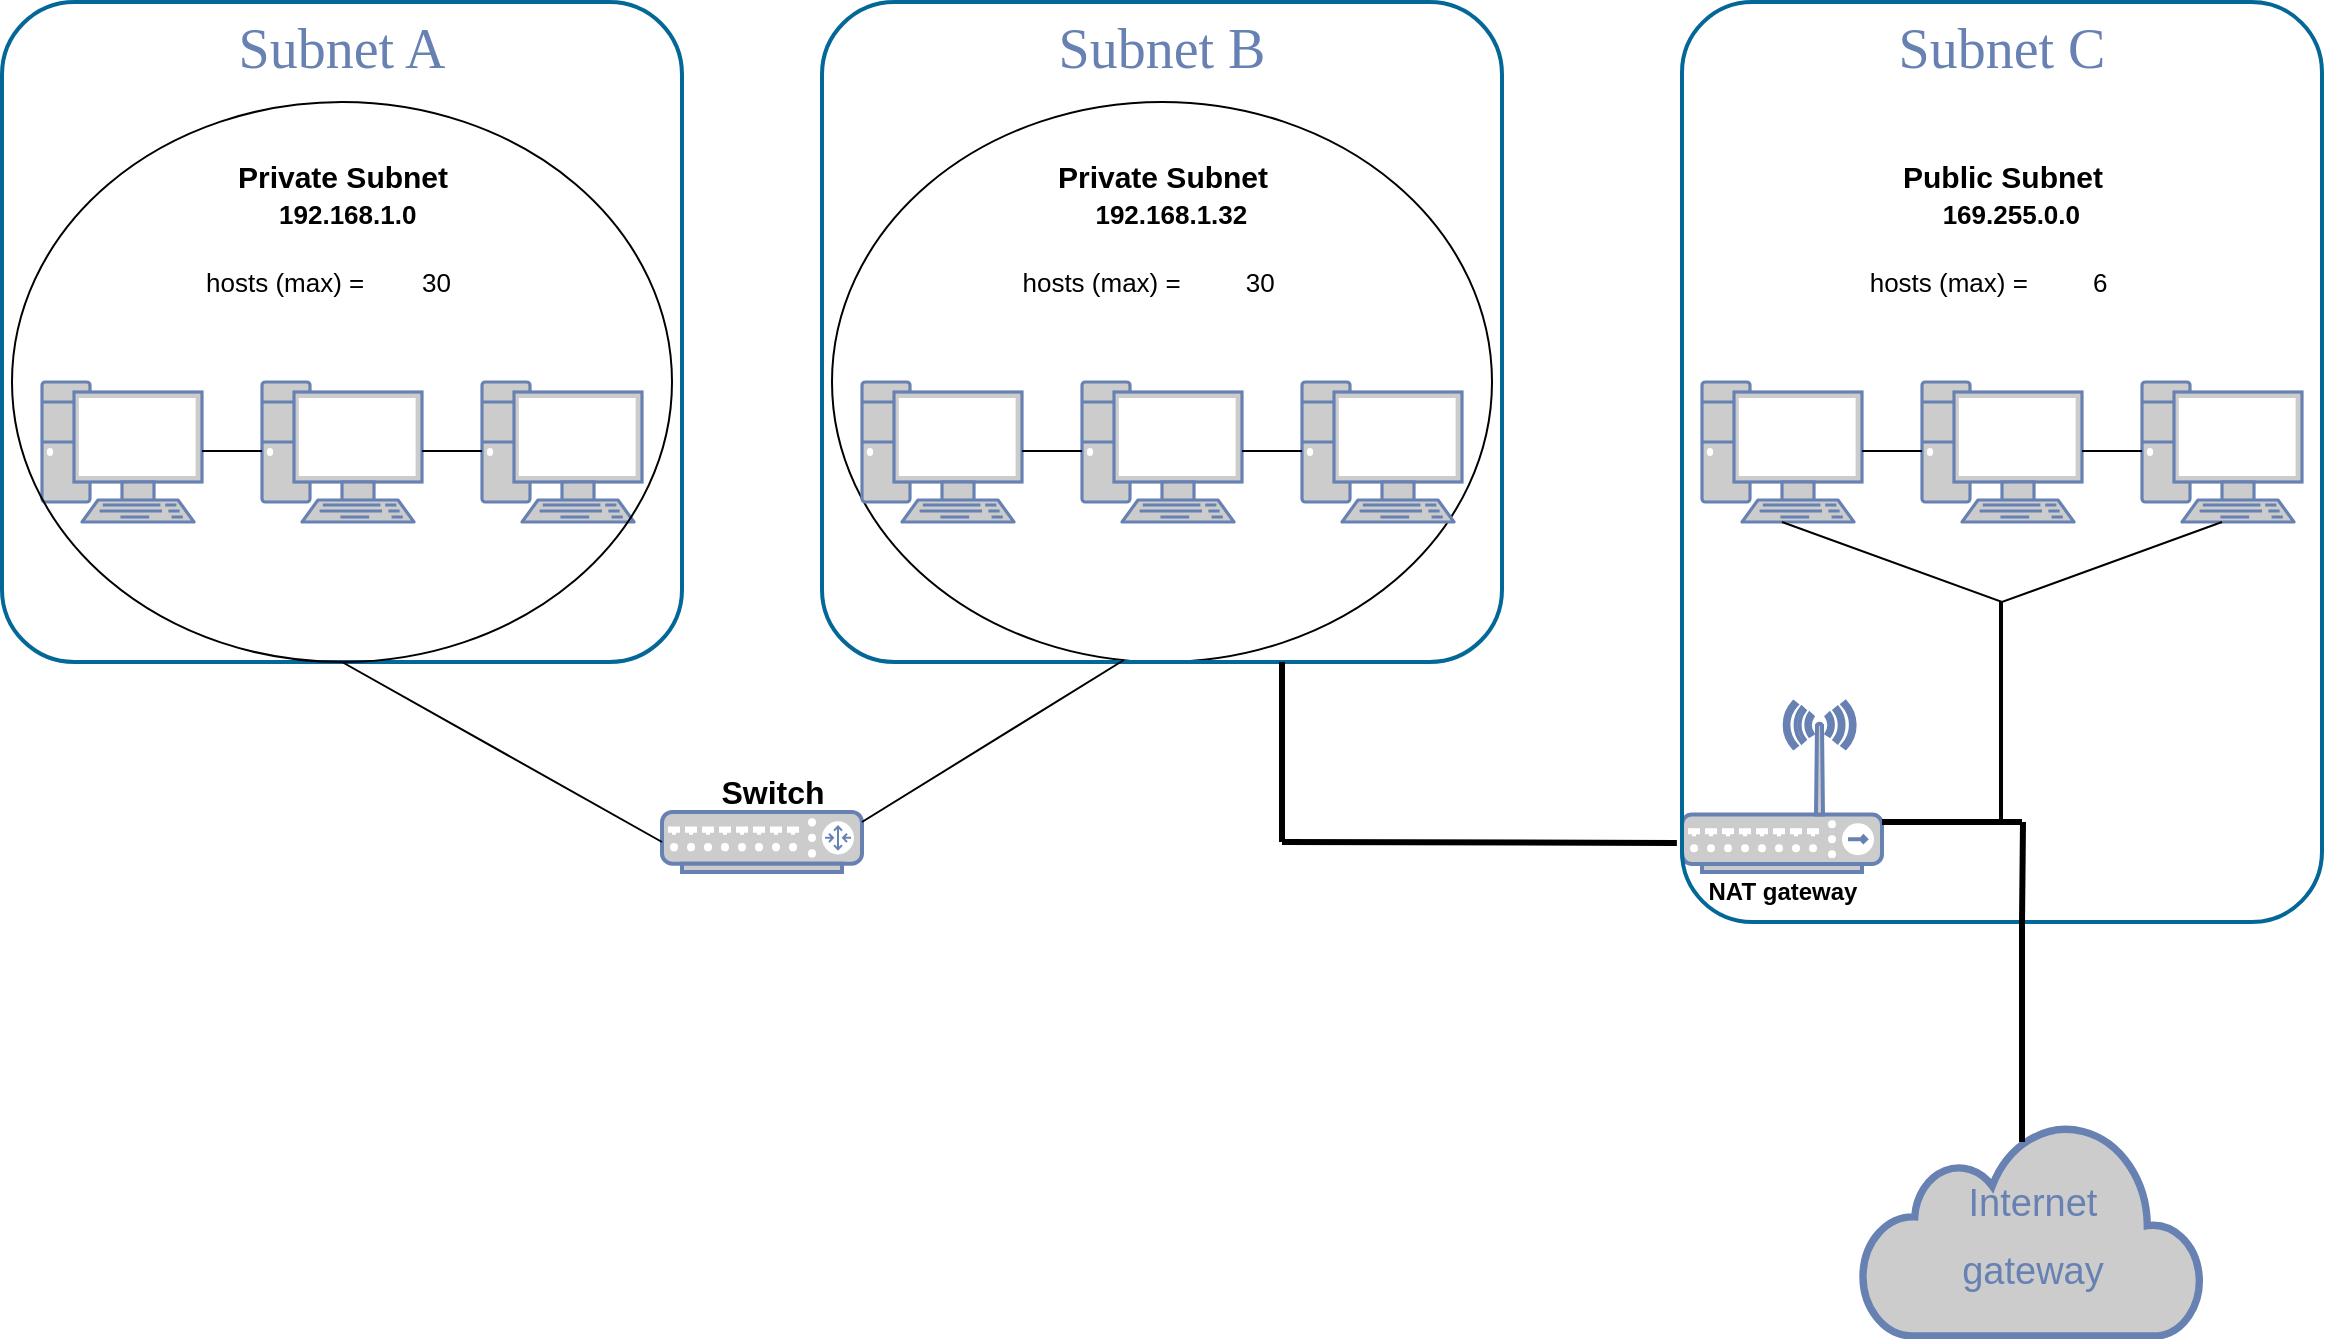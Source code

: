 <mxfile version="21.4.0" type="device" pages="2">
  <diagram name="Page-1" id="bfe91b75-5d2c-26a0-9c1d-138518896778">
    <mxGraphModel dx="1194" dy="758" grid="1" gridSize="10" guides="1" tooltips="1" connect="1" arrows="1" fold="1" page="1" pageScale="1" pageWidth="1100" pageHeight="850" background="none" math="0" shadow="0">
      <root>
        <mxCell id="0" />
        <mxCell id="1" parent="0" />
        <mxCell id="7c3789c024ecab99-78" value="Subnet A" style="rounded=1;whiteSpace=wrap;html=1;shadow=0;comic=0;strokeColor=#036897;strokeWidth=2;fillColor=none;fontFamily=Verdana;fontSize=28;fontColor=#6881B3;align=center;arcSize=11;verticalAlign=top;" parent="1" vertex="1">
          <mxGeometry x="40" y="20" width="340" height="330" as="geometry" />
        </mxCell>
        <mxCell id="7c3789c024ecab99-10" value="" style="fontColor=#0066CC;verticalAlign=top;verticalLabelPosition=bottom;labelPosition=center;align=center;html=1;fillColor=#CCCCCC;strokeColor=#6881B3;gradientColor=none;gradientDirection=north;strokeWidth=2;shape=mxgraph.networks.router;rounded=0;shadow=0;comic=0;" parent="1" vertex="1">
          <mxGeometry x="370" y="425" width="100" height="30" as="geometry" />
        </mxCell>
        <mxCell id="7c3789c024ecab99-53" value="&lt;font style=&quot;font-size: 19px;&quot;&gt;Internet&lt;br&gt;gateway&lt;/font&gt;" style="html=1;fillColor=#CCCCCC;strokeColor=#6881B3;gradientColor=none;gradientDirection=north;strokeWidth=2;shape=mxgraph.networks.cloud;fontColor=#6881B3;rounded=0;shadow=0;comic=0;align=center;fontSize=28;" parent="1" vertex="1">
          <mxGeometry x="970" y="580" width="170" height="107" as="geometry" />
        </mxCell>
        <mxCell id="7c3789c024ecab99-67" value="" style="fontColor=#0066CC;verticalAlign=top;verticalLabelPosition=bottom;labelPosition=center;align=center;html=1;fillColor=#CCCCCC;strokeColor=#6881B3;gradientColor=none;gradientDirection=north;strokeWidth=2;shape=mxgraph.networks.wireless_hub;rounded=0;shadow=0;comic=0;" parent="1" vertex="1">
          <mxGeometry x="880.0" y="370.002" width="100" height="85" as="geometry" />
        </mxCell>
        <mxCell id="yAk981qF_AMCbcsz0YKY-1" value="" style="fontColor=#0066CC;verticalAlign=top;verticalLabelPosition=bottom;labelPosition=center;align=center;html=1;fillColor=#CCCCCC;strokeColor=#6881B3;gradientColor=none;gradientDirection=north;strokeWidth=2;shape=mxgraph.networks.pc;rounded=0;shadow=0;comic=0;" vertex="1" parent="1">
          <mxGeometry x="60" y="210" width="80" height="70" as="geometry" />
        </mxCell>
        <mxCell id="yAk981qF_AMCbcsz0YKY-6" value="&lt;div style=&quot;font-size: 15px;&quot;&gt;&lt;b style=&quot;&quot;&gt;&lt;span style=&quot;&quot;&gt;Private Subnet&lt;/span&gt;&lt;br&gt;&lt;font style=&quot;font-size: 15px;&quot;&gt;&amp;nbsp; &lt;/font&gt;&lt;/b&gt;&lt;font style=&quot;font-size: 13px;&quot;&gt;&lt;b style=&quot;background-color: initial;&quot;&gt;&lt;font style=&quot;font-size: 13px;&quot;&gt;192.168.1.0&lt;/font&gt;&lt;/b&gt;&lt;b style=&quot;background-color: initial;&quot;&gt;&lt;font style=&quot;font-size: 13px;&quot;&gt;&amp;nbsp;&lt;/font&gt;&lt;/b&gt;&lt;/font&gt;&lt;/div&gt;&lt;div style=&quot;font-size: 15px;&quot;&gt;&lt;font style=&quot;font-size: 13px;&quot;&gt;&lt;b style=&quot;background-color: initial;&quot;&gt;&lt;font style=&quot;font-size: 13px;&quot;&gt;&lt;br&gt;&lt;/font&gt;&lt;/b&gt;&lt;/font&gt;&lt;/div&gt;&lt;div style=&quot;font-size: 13px;&quot;&gt;&lt;span style=&quot;&quot;&gt;hosts (max) =&amp;nbsp; &lt;span style=&quot;&quot;&gt;&lt;span style=&quot;white-space: pre;&quot;&gt;&amp;nbsp;&amp;nbsp;&amp;nbsp;   &lt;/span&gt;&lt;/span&gt;30&amp;nbsp; &lt;span style=&quot;&quot;&gt;&lt;span style=&quot;white-space: pre;&quot;&gt;&amp;nbsp;&amp;nbsp;&lt;/span&gt;&lt;/span&gt;&lt;/span&gt;&lt;/div&gt;&lt;div&gt;&lt;span style=&quot;&quot;&gt;&lt;span style=&quot;&quot;&gt;&lt;span style=&quot;white-space: pre;&quot;&gt;&amp;nbsp;&amp;nbsp;&amp;nbsp;&amp;nbsp;     &lt;/span&gt;&lt;/span&gt;&lt;/span&gt;&lt;/div&gt;" style="text;html=1;align=center;verticalAlign=middle;resizable=0;points=[];autosize=1;strokeColor=none;fillColor=none;" vertex="1" parent="1">
          <mxGeometry x="130" y="90" width="160" height="100" as="geometry" />
        </mxCell>
        <mxCell id="yAk981qF_AMCbcsz0YKY-7" value="" style="fontColor=#0066CC;verticalAlign=top;verticalLabelPosition=bottom;labelPosition=center;align=center;html=1;fillColor=#CCCCCC;strokeColor=#6881B3;gradientColor=none;gradientDirection=north;strokeWidth=2;shape=mxgraph.networks.pc;rounded=0;shadow=0;comic=0;" vertex="1" parent="1">
          <mxGeometry x="170" y="210" width="80" height="70" as="geometry" />
        </mxCell>
        <mxCell id="yAk981qF_AMCbcsz0YKY-8" value="" style="fontColor=#0066CC;verticalAlign=top;verticalLabelPosition=bottom;labelPosition=center;align=center;html=1;fillColor=#CCCCCC;strokeColor=#6881B3;gradientColor=none;gradientDirection=north;strokeWidth=2;shape=mxgraph.networks.pc;rounded=0;shadow=0;comic=0;" vertex="1" parent="1">
          <mxGeometry x="280" y="210" width="80" height="70" as="geometry" />
        </mxCell>
        <mxCell id="yAk981qF_AMCbcsz0YKY-10" value="" style="ellipse;whiteSpace=wrap;html=1;fillColor=none;" vertex="1" parent="1">
          <mxGeometry x="455" y="70" width="330" height="280" as="geometry" />
        </mxCell>
        <mxCell id="yAk981qF_AMCbcsz0YKY-11" value="Subnet B" style="rounded=1;whiteSpace=wrap;html=1;shadow=0;comic=0;strokeColor=#036897;strokeWidth=2;fillColor=none;fontFamily=Verdana;fontSize=28;fontColor=#6881B3;align=center;arcSize=11;verticalAlign=top;" vertex="1" parent="1">
          <mxGeometry x="450" y="20" width="340" height="330" as="geometry" />
        </mxCell>
        <mxCell id="yAk981qF_AMCbcsz0YKY-12" value="" style="fontColor=#0066CC;verticalAlign=top;verticalLabelPosition=bottom;labelPosition=center;align=center;html=1;fillColor=#CCCCCC;strokeColor=#6881B3;gradientColor=none;gradientDirection=north;strokeWidth=2;shape=mxgraph.networks.pc;rounded=0;shadow=0;comic=0;" vertex="1" parent="1">
          <mxGeometry x="470" y="210" width="80" height="70" as="geometry" />
        </mxCell>
        <mxCell id="yAk981qF_AMCbcsz0YKY-13" value="&lt;div style=&quot;font-size: 15px;&quot;&gt;&lt;b style=&quot;&quot;&gt;&lt;span style=&quot;&quot;&gt;Private Subnet&lt;/span&gt;&lt;br&gt;&lt;font style=&quot;font-size: 15px;&quot;&gt;&amp;nbsp; &lt;/font&gt;&lt;/b&gt;&lt;font style=&quot;font-size: 13px;&quot;&gt;&lt;b style=&quot;background-color: initial;&quot;&gt;&lt;font style=&quot;font-size: 13px;&quot;&gt;192.168.1.32&lt;/font&gt;&lt;/b&gt;&lt;/font&gt;&lt;/div&gt;&lt;div style=&quot;font-size: 15px;&quot;&gt;&lt;font style=&quot;font-size: 13px;&quot;&gt;&lt;b style=&quot;background-color: initial;&quot;&gt;&lt;font style=&quot;font-size: 13px;&quot;&gt;&lt;br&gt;&lt;/font&gt;&lt;/b&gt;&lt;/font&gt;&lt;/div&gt;&lt;div style=&quot;font-size: 13px;&quot;&gt;&lt;span style=&quot;&quot;&gt;hosts (max) =&amp;nbsp; &lt;span style=&quot;&quot;&gt;&lt;span style=&quot;white-space: pre;&quot;&gt;&amp;nbsp;&amp;nbsp;&amp;nbsp;    &lt;/span&gt;&lt;/span&gt;30&amp;nbsp; &lt;span style=&quot;&quot;&gt;&lt;span style=&quot;white-space: pre;&quot;&gt;&amp;nbsp;&amp;nbsp;&lt;/span&gt;&lt;/span&gt;&lt;/span&gt;&lt;/div&gt;&lt;div&gt;&lt;br&gt;&lt;/div&gt;" style="text;html=1;align=center;verticalAlign=middle;resizable=0;points=[];autosize=1;strokeColor=none;fillColor=none;" vertex="1" parent="1">
          <mxGeometry x="540" y="90" width="160" height="100" as="geometry" />
        </mxCell>
        <mxCell id="yAk981qF_AMCbcsz0YKY-14" value="" style="fontColor=#0066CC;verticalAlign=top;verticalLabelPosition=bottom;labelPosition=center;align=center;html=1;fillColor=#CCCCCC;strokeColor=#6881B3;gradientColor=none;gradientDirection=north;strokeWidth=2;shape=mxgraph.networks.pc;rounded=0;shadow=0;comic=0;" vertex="1" parent="1">
          <mxGeometry x="580" y="210" width="80" height="70" as="geometry" />
        </mxCell>
        <mxCell id="yAk981qF_AMCbcsz0YKY-15" value="" style="fontColor=#0066CC;verticalAlign=top;verticalLabelPosition=bottom;labelPosition=center;align=center;html=1;fillColor=#CCCCCC;strokeColor=#6881B3;gradientColor=none;gradientDirection=north;strokeWidth=2;shape=mxgraph.networks.pc;rounded=0;shadow=0;comic=0;" vertex="1" parent="1">
          <mxGeometry x="690" y="210" width="80" height="70" as="geometry" />
        </mxCell>
        <mxCell id="yAk981qF_AMCbcsz0YKY-16" value="" style="ellipse;whiteSpace=wrap;html=1;fillColor=none;" vertex="1" parent="1">
          <mxGeometry x="45" y="70" width="330" height="280" as="geometry" />
        </mxCell>
        <mxCell id="yAk981qF_AMCbcsz0YKY-17" value="" style="endArrow=none;html=1;rounded=0;" edge="1" parent="1">
          <mxGeometry width="50" height="50" relative="1" as="geometry">
            <mxPoint x="140" y="244.5" as="sourcePoint" />
            <mxPoint x="170" y="244.5" as="targetPoint" />
          </mxGeometry>
        </mxCell>
        <mxCell id="yAk981qF_AMCbcsz0YKY-18" value="" style="endArrow=none;html=1;rounded=0;" edge="1" parent="1">
          <mxGeometry width="50" height="50" relative="1" as="geometry">
            <mxPoint x="250" y="244.5" as="sourcePoint" />
            <mxPoint x="280" y="244.5" as="targetPoint" />
          </mxGeometry>
        </mxCell>
        <mxCell id="yAk981qF_AMCbcsz0YKY-19" value="" style="endArrow=none;html=1;rounded=0;" edge="1" parent="1">
          <mxGeometry width="50" height="50" relative="1" as="geometry">
            <mxPoint x="550" y="244.5" as="sourcePoint" />
            <mxPoint x="580" y="244.5" as="targetPoint" />
          </mxGeometry>
        </mxCell>
        <mxCell id="yAk981qF_AMCbcsz0YKY-20" value="" style="endArrow=none;html=1;rounded=0;" edge="1" parent="1">
          <mxGeometry width="50" height="50" relative="1" as="geometry">
            <mxPoint x="660" y="244.5" as="sourcePoint" />
            <mxPoint x="690" y="244.5" as="targetPoint" />
          </mxGeometry>
        </mxCell>
        <mxCell id="coZjv7fubx1h6_PfU3Ql-1" value="Subnet C" style="rounded=1;whiteSpace=wrap;html=1;shadow=0;comic=0;strokeColor=#036897;strokeWidth=2;fillColor=none;fontFamily=Verdana;fontSize=28;fontColor=#6881B3;align=center;arcSize=11;verticalAlign=top;" vertex="1" parent="1">
          <mxGeometry x="880" y="20" width="320" height="460" as="geometry" />
        </mxCell>
        <mxCell id="coZjv7fubx1h6_PfU3Ql-2" value="" style="fontColor=#0066CC;verticalAlign=top;verticalLabelPosition=bottom;labelPosition=center;align=center;html=1;fillColor=#CCCCCC;strokeColor=#6881B3;gradientColor=none;gradientDirection=north;strokeWidth=2;shape=mxgraph.networks.pc;rounded=0;shadow=0;comic=0;" vertex="1" parent="1">
          <mxGeometry x="890" y="210" width="80" height="70" as="geometry" />
        </mxCell>
        <mxCell id="coZjv7fubx1h6_PfU3Ql-3" value="&lt;div style=&quot;&quot;&gt;&lt;b style=&quot;&quot;&gt;&lt;span style=&quot;font-size: 15px;&quot;&gt;Public Subnet&lt;/span&gt;&lt;br&gt;&lt;font style=&quot;font-size: 15px;&quot;&gt;&amp;nbsp; &lt;/font&gt;&lt;font style=&quot;font-size: 13px;&quot;&gt;169.255.0.0&lt;/font&gt;&lt;/b&gt;&lt;/div&gt;&lt;div style=&quot;font-size: 15px;&quot;&gt;&lt;font style=&quot;font-size: 13px;&quot;&gt;&lt;b style=&quot;background-color: initial;&quot;&gt;&lt;font style=&quot;font-size: 13px;&quot;&gt;&lt;br&gt;&lt;/font&gt;&lt;/b&gt;&lt;/font&gt;&lt;/div&gt;&lt;div style=&quot;font-size: 13px;&quot;&gt;&lt;span style=&quot;&quot;&gt;hosts (max) =&amp;nbsp; &lt;span style=&quot;&quot;&gt;&lt;span style=&quot;white-space: pre;&quot;&gt;&amp;nbsp;&amp;nbsp;&amp;nbsp;    6&lt;/span&gt;&lt;/span&gt;&amp;nbsp;&amp;nbsp;&lt;span style=&quot;&quot;&gt;&lt;span style=&quot;white-space: pre;&quot;&gt;&amp;nbsp;&amp;nbsp;&lt;/span&gt;&lt;/span&gt;&lt;/span&gt;&lt;/div&gt;&lt;div&gt;&lt;br&gt;&lt;/div&gt;" style="text;html=1;align=center;verticalAlign=middle;resizable=0;points=[];autosize=1;strokeColor=none;fillColor=none;" vertex="1" parent="1">
          <mxGeometry x="960" y="90" width="160" height="100" as="geometry" />
        </mxCell>
        <mxCell id="coZjv7fubx1h6_PfU3Ql-4" value="" style="fontColor=#0066CC;verticalAlign=top;verticalLabelPosition=bottom;labelPosition=center;align=center;html=1;fillColor=#CCCCCC;strokeColor=#6881B3;gradientColor=none;gradientDirection=north;strokeWidth=2;shape=mxgraph.networks.pc;rounded=0;shadow=0;comic=0;" vertex="1" parent="1">
          <mxGeometry x="1000" y="210" width="80" height="70" as="geometry" />
        </mxCell>
        <mxCell id="coZjv7fubx1h6_PfU3Ql-5" value="" style="fontColor=#0066CC;verticalAlign=top;verticalLabelPosition=bottom;labelPosition=center;align=center;html=1;fillColor=#CCCCCC;strokeColor=#6881B3;gradientColor=none;gradientDirection=north;strokeWidth=2;shape=mxgraph.networks.pc;rounded=0;shadow=0;comic=0;" vertex="1" parent="1">
          <mxGeometry x="1110" y="210" width="80" height="70" as="geometry" />
        </mxCell>
        <mxCell id="coZjv7fubx1h6_PfU3Ql-6" value="" style="endArrow=none;html=1;rounded=0;" edge="1" parent="1">
          <mxGeometry width="50" height="50" relative="1" as="geometry">
            <mxPoint x="970" y="244.5" as="sourcePoint" />
            <mxPoint x="1000" y="244.5" as="targetPoint" />
          </mxGeometry>
        </mxCell>
        <mxCell id="coZjv7fubx1h6_PfU3Ql-7" value="" style="endArrow=none;html=1;rounded=0;" edge="1" parent="1">
          <mxGeometry width="50" height="50" relative="1" as="geometry">
            <mxPoint x="1080" y="244.5" as="sourcePoint" />
            <mxPoint x="1110" y="244.5" as="targetPoint" />
          </mxGeometry>
        </mxCell>
        <mxCell id="coZjv7fubx1h6_PfU3Ql-8" value="&lt;b&gt;&lt;font style=&quot;font-size: 16px;&quot;&gt;Switch&lt;/font&gt;&lt;/b&gt;" style="text;html=1;align=center;verticalAlign=middle;resizable=0;points=[];autosize=1;strokeColor=none;fillColor=none;" vertex="1" parent="1">
          <mxGeometry x="385" y="400" width="80" height="30" as="geometry" />
        </mxCell>
        <mxCell id="coZjv7fubx1h6_PfU3Ql-9" value="" style="endArrow=none;html=1;rounded=0;entryX=0.444;entryY=0.997;entryDx=0;entryDy=0;entryPerimeter=0;" edge="1" parent="1" target="yAk981qF_AMCbcsz0YKY-11">
          <mxGeometry width="50" height="50" relative="1" as="geometry">
            <mxPoint x="470" y="430" as="sourcePoint" />
            <mxPoint x="520" y="380" as="targetPoint" />
          </mxGeometry>
        </mxCell>
        <mxCell id="coZjv7fubx1h6_PfU3Ql-10" value="" style="endArrow=none;html=1;rounded=0;exitX=0.5;exitY=1;exitDx=0;exitDy=0;entryX=0;entryY=0.5;entryDx=0;entryDy=0;entryPerimeter=0;" edge="1" parent="1" source="yAk981qF_AMCbcsz0YKY-16" target="7c3789c024ecab99-10">
          <mxGeometry width="50" height="50" relative="1" as="geometry">
            <mxPoint x="120" y="379" as="sourcePoint" />
            <mxPoint x="370" y="440" as="targetPoint" />
          </mxGeometry>
        </mxCell>
        <mxCell id="coZjv7fubx1h6_PfU3Ql-11" value="" style="endArrow=none;html=1;rounded=0;strokeWidth=3;exitX=-0.008;exitY=0.914;exitDx=0;exitDy=0;exitPerimeter=0;" edge="1" parent="1" source="coZjv7fubx1h6_PfU3Ql-1">
          <mxGeometry width="50" height="50" relative="1" as="geometry">
            <mxPoint x="700" y="460" as="sourcePoint" />
            <mxPoint x="680" y="440" as="targetPoint" />
          </mxGeometry>
        </mxCell>
        <mxCell id="coZjv7fubx1h6_PfU3Ql-16" value="" style="endArrow=none;html=1;rounded=0;strokeWidth=3;" edge="1" parent="1">
          <mxGeometry width="50" height="50" relative="1" as="geometry">
            <mxPoint x="680" y="440" as="sourcePoint" />
            <mxPoint x="680" y="350" as="targetPoint" />
          </mxGeometry>
        </mxCell>
        <mxCell id="coZjv7fubx1h6_PfU3Ql-17" value="&lt;b&gt;NAT gateway&lt;/b&gt;" style="text;html=1;align=center;verticalAlign=middle;resizable=0;points=[];autosize=1;strokeColor=none;fillColor=none;" vertex="1" parent="1">
          <mxGeometry x="880" y="450" width="100" height="30" as="geometry" />
        </mxCell>
        <mxCell id="coZjv7fubx1h6_PfU3Ql-19" value="" style="endArrow=none;html=1;rounded=0;strokeWidth=3;" edge="1" parent="1">
          <mxGeometry width="50" height="50" relative="1" as="geometry">
            <mxPoint x="1050" y="590" as="sourcePoint" />
            <mxPoint x="1050" y="480" as="targetPoint" />
          </mxGeometry>
        </mxCell>
        <mxCell id="coZjv7fubx1h6_PfU3Ql-20" value="" style="endArrow=none;html=1;rounded=0;strokeWidth=3;" edge="1" parent="1">
          <mxGeometry width="50" height="50" relative="1" as="geometry">
            <mxPoint x="1050" y="480" as="sourcePoint" />
            <mxPoint x="1050.5" y="430" as="targetPoint" />
          </mxGeometry>
        </mxCell>
        <mxCell id="coZjv7fubx1h6_PfU3Ql-21" value="" style="endArrow=none;html=1;rounded=0;strokeWidth=3;" edge="1" parent="1">
          <mxGeometry width="50" height="50" relative="1" as="geometry">
            <mxPoint x="980" y="430" as="sourcePoint" />
            <mxPoint x="1050" y="430" as="targetPoint" />
          </mxGeometry>
        </mxCell>
        <mxCell id="coZjv7fubx1h6_PfU3Ql-22" value="" style="endArrow=none;html=1;rounded=0;" edge="1" parent="1">
          <mxGeometry width="50" height="50" relative="1" as="geometry">
            <mxPoint x="930" y="280" as="sourcePoint" />
            <mxPoint x="1150" y="280" as="targetPoint" />
            <Array as="points">
              <mxPoint x="1040" y="320" />
            </Array>
          </mxGeometry>
        </mxCell>
        <mxCell id="coZjv7fubx1h6_PfU3Ql-23" value="" style="endArrow=none;html=1;rounded=0;strokeWidth=2;" edge="1" parent="1">
          <mxGeometry width="50" height="50" relative="1" as="geometry">
            <mxPoint x="1039.5" y="430" as="sourcePoint" />
            <mxPoint x="1039.5" y="320" as="targetPoint" />
          </mxGeometry>
        </mxCell>
      </root>
    </mxGraphModel>
  </diagram>
  <diagram id="2TQ3M8imKJWL8b9wTjli" name="Page-2">
    <mxGraphModel dx="1194" dy="758" grid="1" gridSize="10" guides="1" tooltips="1" connect="1" arrows="1" fold="1" page="1" pageScale="1" pageWidth="827" pageHeight="1169" math="0" shadow="0">
      <root>
        <mxCell id="0" />
        <mxCell id="1" parent="0" />
      </root>
    </mxGraphModel>
  </diagram>
</mxfile>
